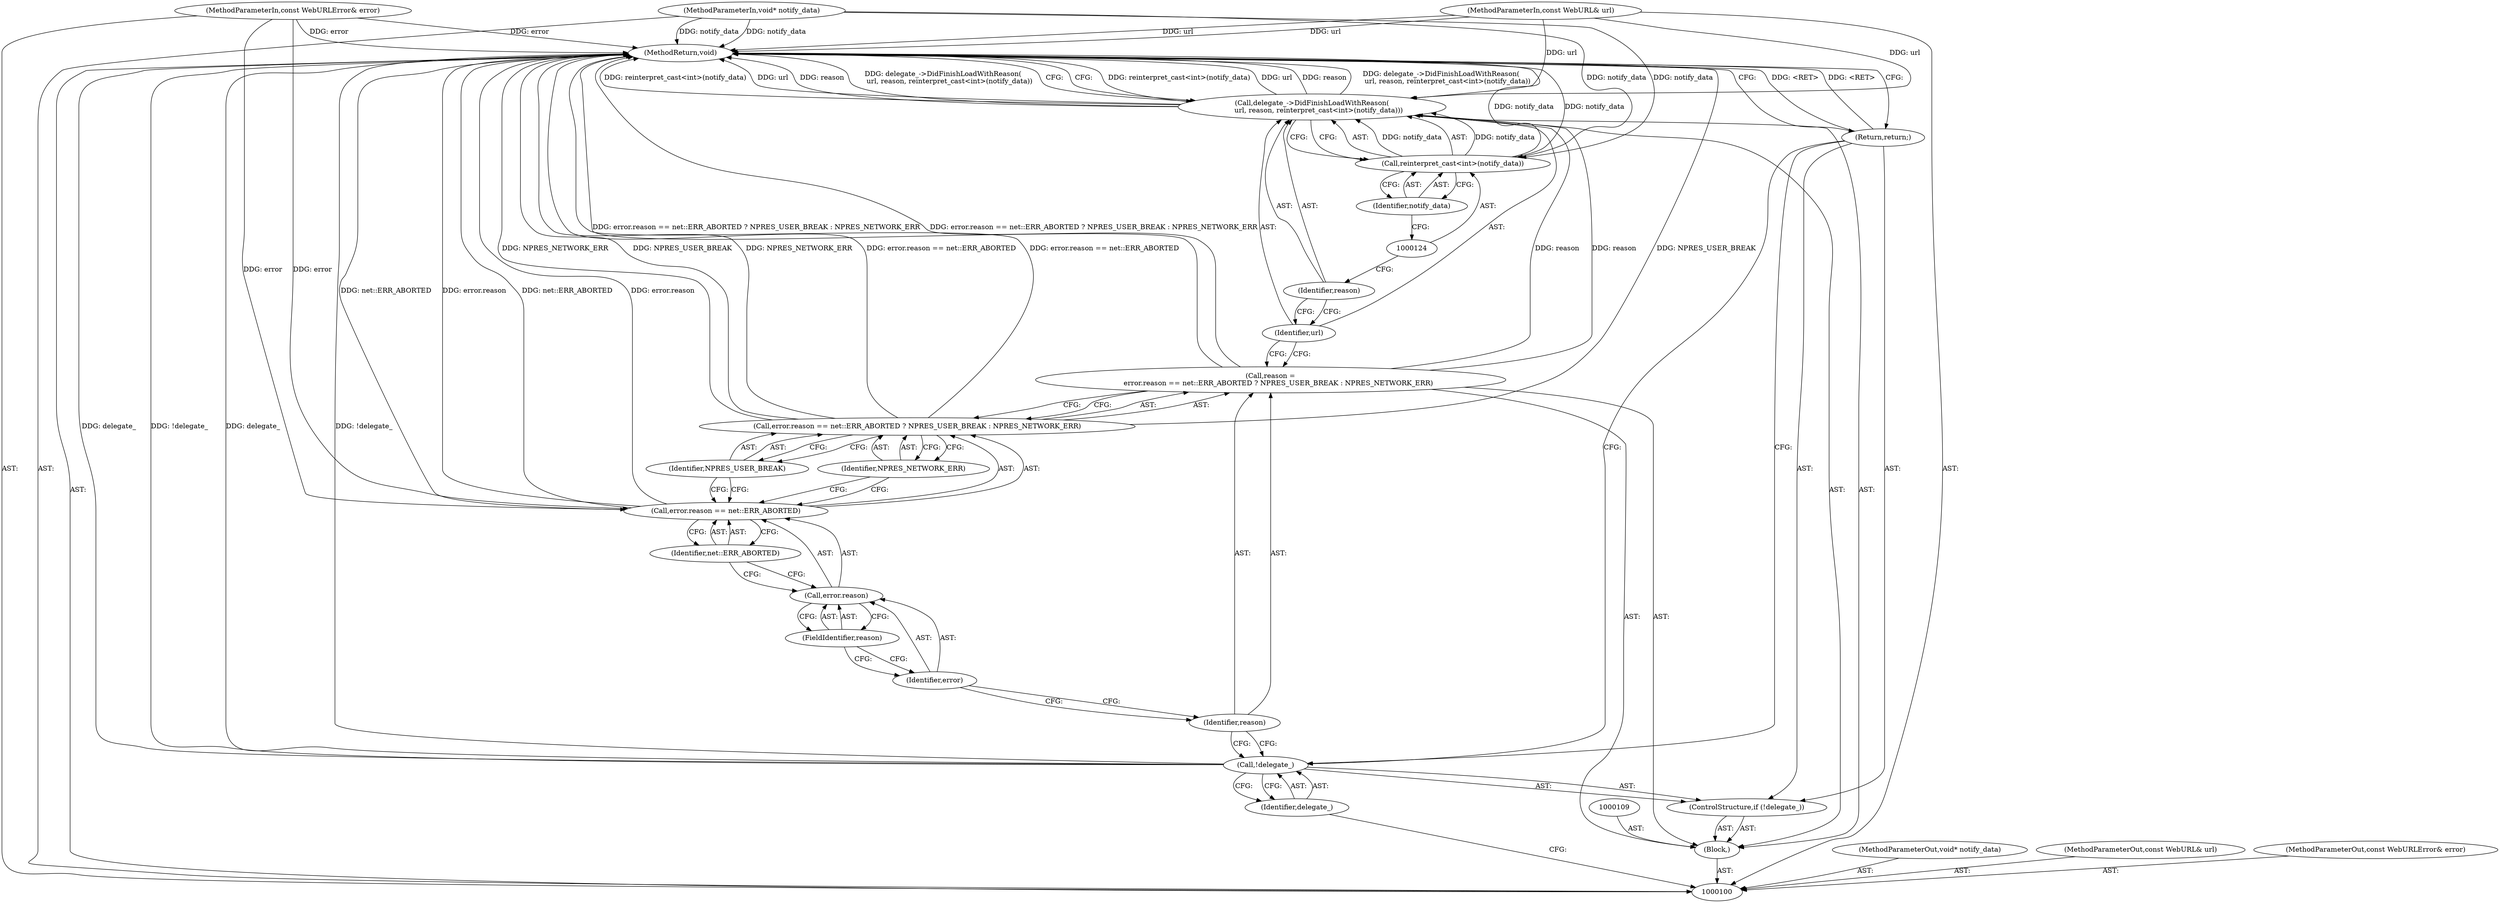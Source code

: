 digraph "0_Chrome_ea3d1d84be3d6f97bf50e76511c9e26af6895533_43" {
"1000126" [label="(MethodReturn,void)"];
"1000102" [label="(MethodParameterIn,void* notify_data)"];
"1000171" [label="(MethodParameterOut,void* notify_data)"];
"1000101" [label="(MethodParameterIn,const WebURL& url)"];
"1000170" [label="(MethodParameterOut,const WebURL& url)"];
"1000103" [label="(MethodParameterIn,const WebURLError& error)"];
"1000172" [label="(MethodParameterOut,const WebURLError& error)"];
"1000104" [label="(Block,)"];
"1000105" [label="(ControlStructure,if (!delegate_))"];
"1000106" [label="(Call,!delegate_)"];
"1000107" [label="(Identifier,delegate_)"];
"1000108" [label="(Return,return;)"];
"1000110" [label="(Call,reason =\n       error.reason == net::ERR_ABORTED ? NPRES_USER_BREAK : NPRES_NETWORK_ERR)"];
"1000111" [label="(Identifier,reason)"];
"1000116" [label="(FieldIdentifier,reason)"];
"1000117" [label="(Identifier,net::ERR_ABORTED)"];
"1000118" [label="(Identifier,NPRES_USER_BREAK)"];
"1000119" [label="(Identifier,NPRES_NETWORK_ERR)"];
"1000112" [label="(Call,error.reason == net::ERR_ABORTED ? NPRES_USER_BREAK : NPRES_NETWORK_ERR)"];
"1000113" [label="(Call,error.reason == net::ERR_ABORTED)"];
"1000114" [label="(Call,error.reason)"];
"1000115" [label="(Identifier,error)"];
"1000120" [label="(Call,delegate_->DidFinishLoadWithReason(\n      url, reason, reinterpret_cast<int>(notify_data)))"];
"1000122" [label="(Identifier,reason)"];
"1000123" [label="(Call,reinterpret_cast<int>(notify_data))"];
"1000125" [label="(Identifier,notify_data)"];
"1000121" [label="(Identifier,url)"];
"1000126" -> "1000100"  [label="AST: "];
"1000126" -> "1000108"  [label="CFG: "];
"1000126" -> "1000120"  [label="CFG: "];
"1000108" -> "1000126"  [label="DDG: <RET>"];
"1000113" -> "1000126"  [label="DDG: net::ERR_ABORTED"];
"1000113" -> "1000126"  [label="DDG: error.reason"];
"1000123" -> "1000126"  [label="DDG: notify_data"];
"1000106" -> "1000126"  [label="DDG: delegate_"];
"1000106" -> "1000126"  [label="DDG: !delegate_"];
"1000120" -> "1000126"  [label="DDG: reinterpret_cast<int>(notify_data)"];
"1000120" -> "1000126"  [label="DDG: url"];
"1000120" -> "1000126"  [label="DDG: reason"];
"1000120" -> "1000126"  [label="DDG: delegate_->DidFinishLoadWithReason(\n      url, reason, reinterpret_cast<int>(notify_data))"];
"1000103" -> "1000126"  [label="DDG: error"];
"1000112" -> "1000126"  [label="DDG: NPRES_USER_BREAK"];
"1000112" -> "1000126"  [label="DDG: NPRES_NETWORK_ERR"];
"1000112" -> "1000126"  [label="DDG: error.reason == net::ERR_ABORTED"];
"1000102" -> "1000126"  [label="DDG: notify_data"];
"1000110" -> "1000126"  [label="DDG: error.reason == net::ERR_ABORTED ? NPRES_USER_BREAK : NPRES_NETWORK_ERR"];
"1000101" -> "1000126"  [label="DDG: url"];
"1000102" -> "1000100"  [label="AST: "];
"1000102" -> "1000126"  [label="DDG: notify_data"];
"1000102" -> "1000123"  [label="DDG: notify_data"];
"1000171" -> "1000100"  [label="AST: "];
"1000101" -> "1000100"  [label="AST: "];
"1000101" -> "1000126"  [label="DDG: url"];
"1000101" -> "1000120"  [label="DDG: url"];
"1000170" -> "1000100"  [label="AST: "];
"1000103" -> "1000100"  [label="AST: "];
"1000103" -> "1000126"  [label="DDG: error"];
"1000103" -> "1000113"  [label="DDG: error"];
"1000172" -> "1000100"  [label="AST: "];
"1000104" -> "1000100"  [label="AST: "];
"1000105" -> "1000104"  [label="AST: "];
"1000109" -> "1000104"  [label="AST: "];
"1000110" -> "1000104"  [label="AST: "];
"1000120" -> "1000104"  [label="AST: "];
"1000105" -> "1000104"  [label="AST: "];
"1000106" -> "1000105"  [label="AST: "];
"1000108" -> "1000105"  [label="AST: "];
"1000106" -> "1000105"  [label="AST: "];
"1000106" -> "1000107"  [label="CFG: "];
"1000107" -> "1000106"  [label="AST: "];
"1000108" -> "1000106"  [label="CFG: "];
"1000111" -> "1000106"  [label="CFG: "];
"1000106" -> "1000126"  [label="DDG: delegate_"];
"1000106" -> "1000126"  [label="DDG: !delegate_"];
"1000107" -> "1000106"  [label="AST: "];
"1000107" -> "1000100"  [label="CFG: "];
"1000106" -> "1000107"  [label="CFG: "];
"1000108" -> "1000105"  [label="AST: "];
"1000108" -> "1000106"  [label="CFG: "];
"1000126" -> "1000108"  [label="CFG: "];
"1000108" -> "1000126"  [label="DDG: <RET>"];
"1000110" -> "1000104"  [label="AST: "];
"1000110" -> "1000112"  [label="CFG: "];
"1000111" -> "1000110"  [label="AST: "];
"1000112" -> "1000110"  [label="AST: "];
"1000121" -> "1000110"  [label="CFG: "];
"1000110" -> "1000126"  [label="DDG: error.reason == net::ERR_ABORTED ? NPRES_USER_BREAK : NPRES_NETWORK_ERR"];
"1000110" -> "1000120"  [label="DDG: reason"];
"1000111" -> "1000110"  [label="AST: "];
"1000111" -> "1000106"  [label="CFG: "];
"1000115" -> "1000111"  [label="CFG: "];
"1000116" -> "1000114"  [label="AST: "];
"1000116" -> "1000115"  [label="CFG: "];
"1000114" -> "1000116"  [label="CFG: "];
"1000117" -> "1000113"  [label="AST: "];
"1000117" -> "1000114"  [label="CFG: "];
"1000113" -> "1000117"  [label="CFG: "];
"1000118" -> "1000112"  [label="AST: "];
"1000118" -> "1000113"  [label="CFG: "];
"1000112" -> "1000118"  [label="CFG: "];
"1000119" -> "1000112"  [label="AST: "];
"1000119" -> "1000113"  [label="CFG: "];
"1000112" -> "1000119"  [label="CFG: "];
"1000112" -> "1000110"  [label="AST: "];
"1000112" -> "1000118"  [label="CFG: "];
"1000112" -> "1000119"  [label="CFG: "];
"1000113" -> "1000112"  [label="AST: "];
"1000118" -> "1000112"  [label="AST: "];
"1000119" -> "1000112"  [label="AST: "];
"1000110" -> "1000112"  [label="CFG: "];
"1000112" -> "1000126"  [label="DDG: NPRES_USER_BREAK"];
"1000112" -> "1000126"  [label="DDG: NPRES_NETWORK_ERR"];
"1000112" -> "1000126"  [label="DDG: error.reason == net::ERR_ABORTED"];
"1000113" -> "1000112"  [label="AST: "];
"1000113" -> "1000117"  [label="CFG: "];
"1000114" -> "1000113"  [label="AST: "];
"1000117" -> "1000113"  [label="AST: "];
"1000118" -> "1000113"  [label="CFG: "];
"1000119" -> "1000113"  [label="CFG: "];
"1000113" -> "1000126"  [label="DDG: net::ERR_ABORTED"];
"1000113" -> "1000126"  [label="DDG: error.reason"];
"1000103" -> "1000113"  [label="DDG: error"];
"1000114" -> "1000113"  [label="AST: "];
"1000114" -> "1000116"  [label="CFG: "];
"1000115" -> "1000114"  [label="AST: "];
"1000116" -> "1000114"  [label="AST: "];
"1000117" -> "1000114"  [label="CFG: "];
"1000115" -> "1000114"  [label="AST: "];
"1000115" -> "1000111"  [label="CFG: "];
"1000116" -> "1000115"  [label="CFG: "];
"1000120" -> "1000104"  [label="AST: "];
"1000120" -> "1000123"  [label="CFG: "];
"1000121" -> "1000120"  [label="AST: "];
"1000122" -> "1000120"  [label="AST: "];
"1000123" -> "1000120"  [label="AST: "];
"1000126" -> "1000120"  [label="CFG: "];
"1000120" -> "1000126"  [label="DDG: reinterpret_cast<int>(notify_data)"];
"1000120" -> "1000126"  [label="DDG: url"];
"1000120" -> "1000126"  [label="DDG: reason"];
"1000120" -> "1000126"  [label="DDG: delegate_->DidFinishLoadWithReason(\n      url, reason, reinterpret_cast<int>(notify_data))"];
"1000101" -> "1000120"  [label="DDG: url"];
"1000110" -> "1000120"  [label="DDG: reason"];
"1000123" -> "1000120"  [label="DDG: notify_data"];
"1000122" -> "1000120"  [label="AST: "];
"1000122" -> "1000121"  [label="CFG: "];
"1000124" -> "1000122"  [label="CFG: "];
"1000123" -> "1000120"  [label="AST: "];
"1000123" -> "1000125"  [label="CFG: "];
"1000124" -> "1000123"  [label="AST: "];
"1000125" -> "1000123"  [label="AST: "];
"1000120" -> "1000123"  [label="CFG: "];
"1000123" -> "1000126"  [label="DDG: notify_data"];
"1000123" -> "1000120"  [label="DDG: notify_data"];
"1000102" -> "1000123"  [label="DDG: notify_data"];
"1000125" -> "1000123"  [label="AST: "];
"1000125" -> "1000124"  [label="CFG: "];
"1000123" -> "1000125"  [label="CFG: "];
"1000121" -> "1000120"  [label="AST: "];
"1000121" -> "1000110"  [label="CFG: "];
"1000122" -> "1000121"  [label="CFG: "];
}
